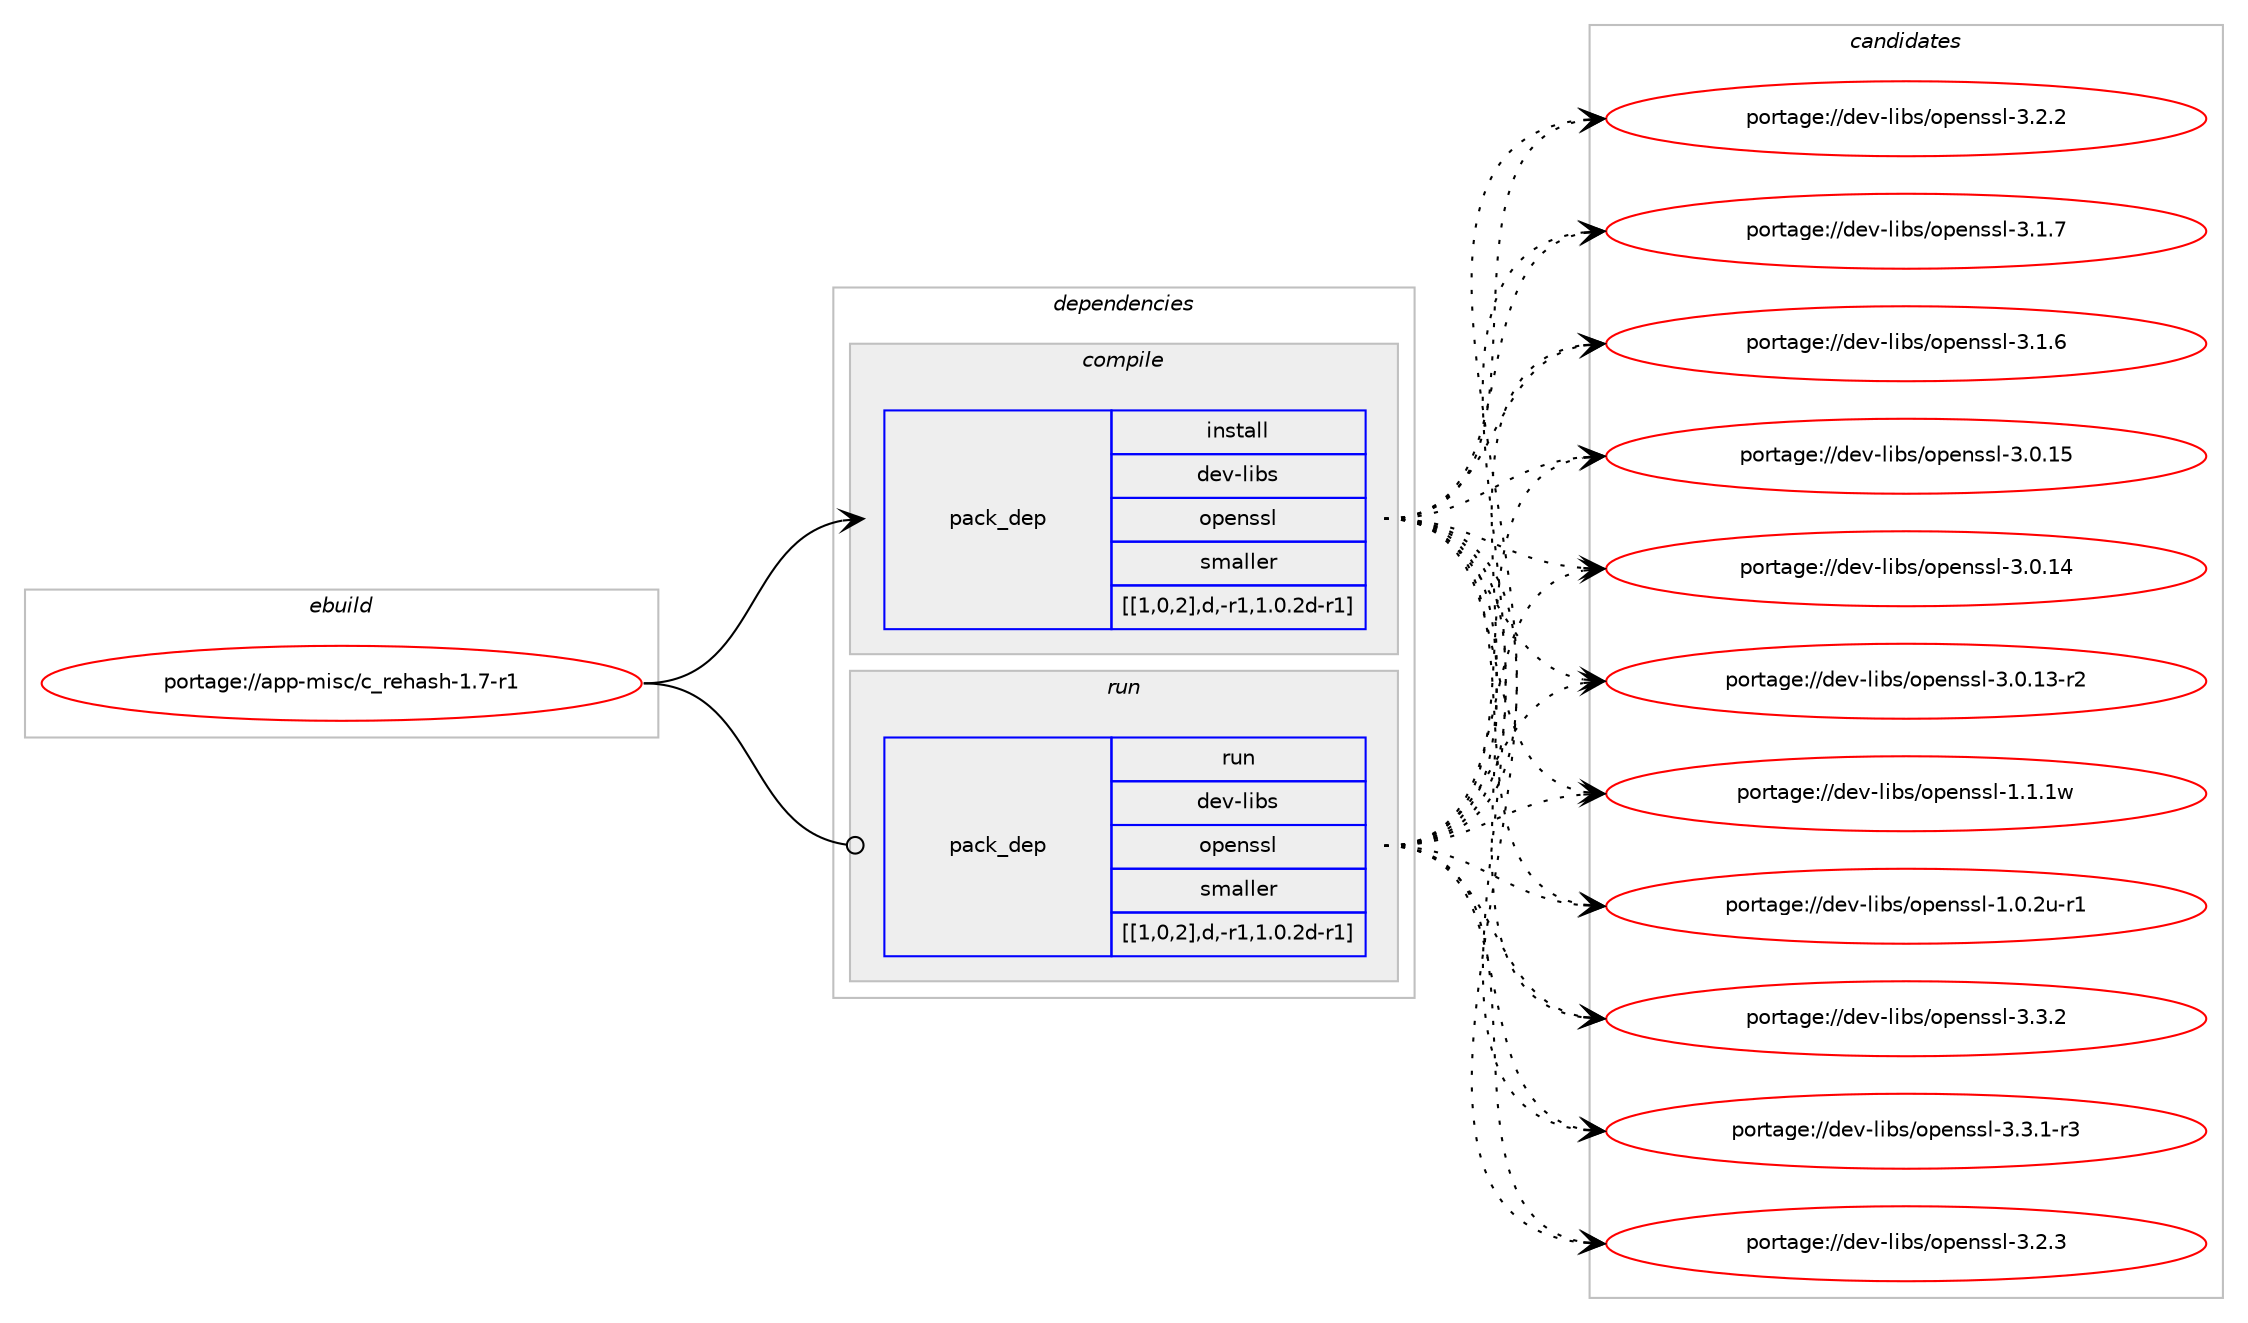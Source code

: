 digraph prolog {

# *************
# Graph options
# *************

newrank=true;
concentrate=true;
compound=true;
graph [rankdir=LR,fontname=Helvetica,fontsize=10,ranksep=1.5];#, ranksep=2.5, nodesep=0.2];
edge  [arrowhead=vee];
node  [fontname=Helvetica,fontsize=10];

# **********
# The ebuild
# **********

subgraph cluster_leftcol {
color=gray;
label=<<i>ebuild</i>>;
id [label="portage://app-misc/c_rehash-1.7-r1", color=red, width=4, href="../app-misc/c_rehash-1.7-r1.svg"];
}

# ****************
# The dependencies
# ****************

subgraph cluster_midcol {
color=gray;
label=<<i>dependencies</i>>;
subgraph cluster_compile {
fillcolor="#eeeeee";
style=filled;
label=<<i>compile</i>>;
subgraph pack28312 {
dependency40660 [label=<<TABLE BORDER="0" CELLBORDER="1" CELLSPACING="0" CELLPADDING="4" WIDTH="220"><TR><TD ROWSPAN="6" CELLPADDING="30">pack_dep</TD></TR><TR><TD WIDTH="110">install</TD></TR><TR><TD>dev-libs</TD></TR><TR><TD>openssl</TD></TR><TR><TD>smaller</TD></TR><TR><TD>[[1,0,2],d,-r1,1.0.2d-r1]</TD></TR></TABLE>>, shape=none, color=blue];
}
id:e -> dependency40660:w [weight=20,style="solid",arrowhead="vee"];
}
subgraph cluster_compileandrun {
fillcolor="#eeeeee";
style=filled;
label=<<i>compile and run</i>>;
}
subgraph cluster_run {
fillcolor="#eeeeee";
style=filled;
label=<<i>run</i>>;
subgraph pack28313 {
dependency40661 [label=<<TABLE BORDER="0" CELLBORDER="1" CELLSPACING="0" CELLPADDING="4" WIDTH="220"><TR><TD ROWSPAN="6" CELLPADDING="30">pack_dep</TD></TR><TR><TD WIDTH="110">run</TD></TR><TR><TD>dev-libs</TD></TR><TR><TD>openssl</TD></TR><TR><TD>smaller</TD></TR><TR><TD>[[1,0,2],d,-r1,1.0.2d-r1]</TD></TR></TABLE>>, shape=none, color=blue];
}
id:e -> dependency40661:w [weight=20,style="solid",arrowhead="odot"];
}
}

# **************
# The candidates
# **************

subgraph cluster_choices {
rank=same;
color=gray;
label=<<i>candidates</i>>;

subgraph choice28312 {
color=black;
nodesep=1;
choice100101118451081059811547111112101110115115108455146514650 [label="portage://dev-libs/openssl-3.3.2", color=red, width=4,href="../dev-libs/openssl-3.3.2.svg"];
choice1001011184510810598115471111121011101151151084551465146494511451 [label="portage://dev-libs/openssl-3.3.1-r3", color=red, width=4,href="../dev-libs/openssl-3.3.1-r3.svg"];
choice100101118451081059811547111112101110115115108455146504651 [label="portage://dev-libs/openssl-3.2.3", color=red, width=4,href="../dev-libs/openssl-3.2.3.svg"];
choice100101118451081059811547111112101110115115108455146504650 [label="portage://dev-libs/openssl-3.2.2", color=red, width=4,href="../dev-libs/openssl-3.2.2.svg"];
choice100101118451081059811547111112101110115115108455146494655 [label="portage://dev-libs/openssl-3.1.7", color=red, width=4,href="../dev-libs/openssl-3.1.7.svg"];
choice100101118451081059811547111112101110115115108455146494654 [label="portage://dev-libs/openssl-3.1.6", color=red, width=4,href="../dev-libs/openssl-3.1.6.svg"];
choice10010111845108105981154711111210111011511510845514648464953 [label="portage://dev-libs/openssl-3.0.15", color=red, width=4,href="../dev-libs/openssl-3.0.15.svg"];
choice10010111845108105981154711111210111011511510845514648464952 [label="portage://dev-libs/openssl-3.0.14", color=red, width=4,href="../dev-libs/openssl-3.0.14.svg"];
choice100101118451081059811547111112101110115115108455146484649514511450 [label="portage://dev-libs/openssl-3.0.13-r2", color=red, width=4,href="../dev-libs/openssl-3.0.13-r2.svg"];
choice100101118451081059811547111112101110115115108454946494649119 [label="portage://dev-libs/openssl-1.1.1w", color=red, width=4,href="../dev-libs/openssl-1.1.1w.svg"];
choice1001011184510810598115471111121011101151151084549464846501174511449 [label="portage://dev-libs/openssl-1.0.2u-r1", color=red, width=4,href="../dev-libs/openssl-1.0.2u-r1.svg"];
dependency40660:e -> choice100101118451081059811547111112101110115115108455146514650:w [style=dotted,weight="100"];
dependency40660:e -> choice1001011184510810598115471111121011101151151084551465146494511451:w [style=dotted,weight="100"];
dependency40660:e -> choice100101118451081059811547111112101110115115108455146504651:w [style=dotted,weight="100"];
dependency40660:e -> choice100101118451081059811547111112101110115115108455146504650:w [style=dotted,weight="100"];
dependency40660:e -> choice100101118451081059811547111112101110115115108455146494655:w [style=dotted,weight="100"];
dependency40660:e -> choice100101118451081059811547111112101110115115108455146494654:w [style=dotted,weight="100"];
dependency40660:e -> choice10010111845108105981154711111210111011511510845514648464953:w [style=dotted,weight="100"];
dependency40660:e -> choice10010111845108105981154711111210111011511510845514648464952:w [style=dotted,weight="100"];
dependency40660:e -> choice100101118451081059811547111112101110115115108455146484649514511450:w [style=dotted,weight="100"];
dependency40660:e -> choice100101118451081059811547111112101110115115108454946494649119:w [style=dotted,weight="100"];
dependency40660:e -> choice1001011184510810598115471111121011101151151084549464846501174511449:w [style=dotted,weight="100"];
}
subgraph choice28313 {
color=black;
nodesep=1;
choice100101118451081059811547111112101110115115108455146514650 [label="portage://dev-libs/openssl-3.3.2", color=red, width=4,href="../dev-libs/openssl-3.3.2.svg"];
choice1001011184510810598115471111121011101151151084551465146494511451 [label="portage://dev-libs/openssl-3.3.1-r3", color=red, width=4,href="../dev-libs/openssl-3.3.1-r3.svg"];
choice100101118451081059811547111112101110115115108455146504651 [label="portage://dev-libs/openssl-3.2.3", color=red, width=4,href="../dev-libs/openssl-3.2.3.svg"];
choice100101118451081059811547111112101110115115108455146504650 [label="portage://dev-libs/openssl-3.2.2", color=red, width=4,href="../dev-libs/openssl-3.2.2.svg"];
choice100101118451081059811547111112101110115115108455146494655 [label="portage://dev-libs/openssl-3.1.7", color=red, width=4,href="../dev-libs/openssl-3.1.7.svg"];
choice100101118451081059811547111112101110115115108455146494654 [label="portage://dev-libs/openssl-3.1.6", color=red, width=4,href="../dev-libs/openssl-3.1.6.svg"];
choice10010111845108105981154711111210111011511510845514648464953 [label="portage://dev-libs/openssl-3.0.15", color=red, width=4,href="../dev-libs/openssl-3.0.15.svg"];
choice10010111845108105981154711111210111011511510845514648464952 [label="portage://dev-libs/openssl-3.0.14", color=red, width=4,href="../dev-libs/openssl-3.0.14.svg"];
choice100101118451081059811547111112101110115115108455146484649514511450 [label="portage://dev-libs/openssl-3.0.13-r2", color=red, width=4,href="../dev-libs/openssl-3.0.13-r2.svg"];
choice100101118451081059811547111112101110115115108454946494649119 [label="portage://dev-libs/openssl-1.1.1w", color=red, width=4,href="../dev-libs/openssl-1.1.1w.svg"];
choice1001011184510810598115471111121011101151151084549464846501174511449 [label="portage://dev-libs/openssl-1.0.2u-r1", color=red, width=4,href="../dev-libs/openssl-1.0.2u-r1.svg"];
dependency40661:e -> choice100101118451081059811547111112101110115115108455146514650:w [style=dotted,weight="100"];
dependency40661:e -> choice1001011184510810598115471111121011101151151084551465146494511451:w [style=dotted,weight="100"];
dependency40661:e -> choice100101118451081059811547111112101110115115108455146504651:w [style=dotted,weight="100"];
dependency40661:e -> choice100101118451081059811547111112101110115115108455146504650:w [style=dotted,weight="100"];
dependency40661:e -> choice100101118451081059811547111112101110115115108455146494655:w [style=dotted,weight="100"];
dependency40661:e -> choice100101118451081059811547111112101110115115108455146494654:w [style=dotted,weight="100"];
dependency40661:e -> choice10010111845108105981154711111210111011511510845514648464953:w [style=dotted,weight="100"];
dependency40661:e -> choice10010111845108105981154711111210111011511510845514648464952:w [style=dotted,weight="100"];
dependency40661:e -> choice100101118451081059811547111112101110115115108455146484649514511450:w [style=dotted,weight="100"];
dependency40661:e -> choice100101118451081059811547111112101110115115108454946494649119:w [style=dotted,weight="100"];
dependency40661:e -> choice1001011184510810598115471111121011101151151084549464846501174511449:w [style=dotted,weight="100"];
}
}

}
